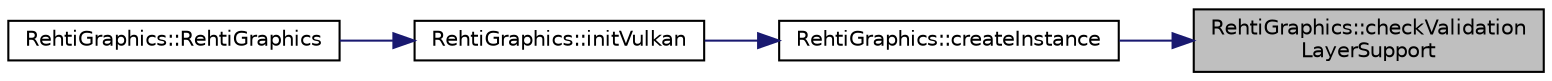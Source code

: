 digraph "RehtiGraphics::checkValidationLayerSupport"
{
 // LATEX_PDF_SIZE
  edge [fontname="Helvetica",fontsize="10",labelfontname="Helvetica",labelfontsize="10"];
  node [fontname="Helvetica",fontsize="10",shape=record];
  rankdir="RL";
  Node1 [label="RehtiGraphics::checkValidation\lLayerSupport",height=0.2,width=0.4,color="black", fillcolor="grey75", style="filled", fontcolor="black",tooltip="Checks whether the given device supports the required layers."];
  Node1 -> Node2 [dir="back",color="midnightblue",fontsize="10",style="solid",fontname="Helvetica"];
  Node2 [label="RehtiGraphics::createInstance",height=0.2,width=0.4,color="black", fillcolor="white", style="filled",URL="$classRehtiGraphics.html#a281bdb83fa8180537a192e5e6aecf3a3",tooltip="Creates vulkan instance."];
  Node2 -> Node3 [dir="back",color="midnightblue",fontsize="10",style="solid",fontname="Helvetica"];
  Node3 [label="RehtiGraphics::initVulkan",height=0.2,width=0.4,color="black", fillcolor="white", style="filled",URL="$classRehtiGraphics.html#ae16a48c5465c048b9ca5c253506d25b3",tooltip="Initializes vulkan instance."];
  Node3 -> Node4 [dir="back",color="midnightblue",fontsize="10",style="solid",fontname="Helvetica"];
  Node4 [label="RehtiGraphics::RehtiGraphics",height=0.2,width=0.4,color="black", fillcolor="white", style="filled",URL="$classRehtiGraphics.html#add3c915e8b78854eaeacb0fc075f4469",tooltip="Initializes the graphics backend."];
}

